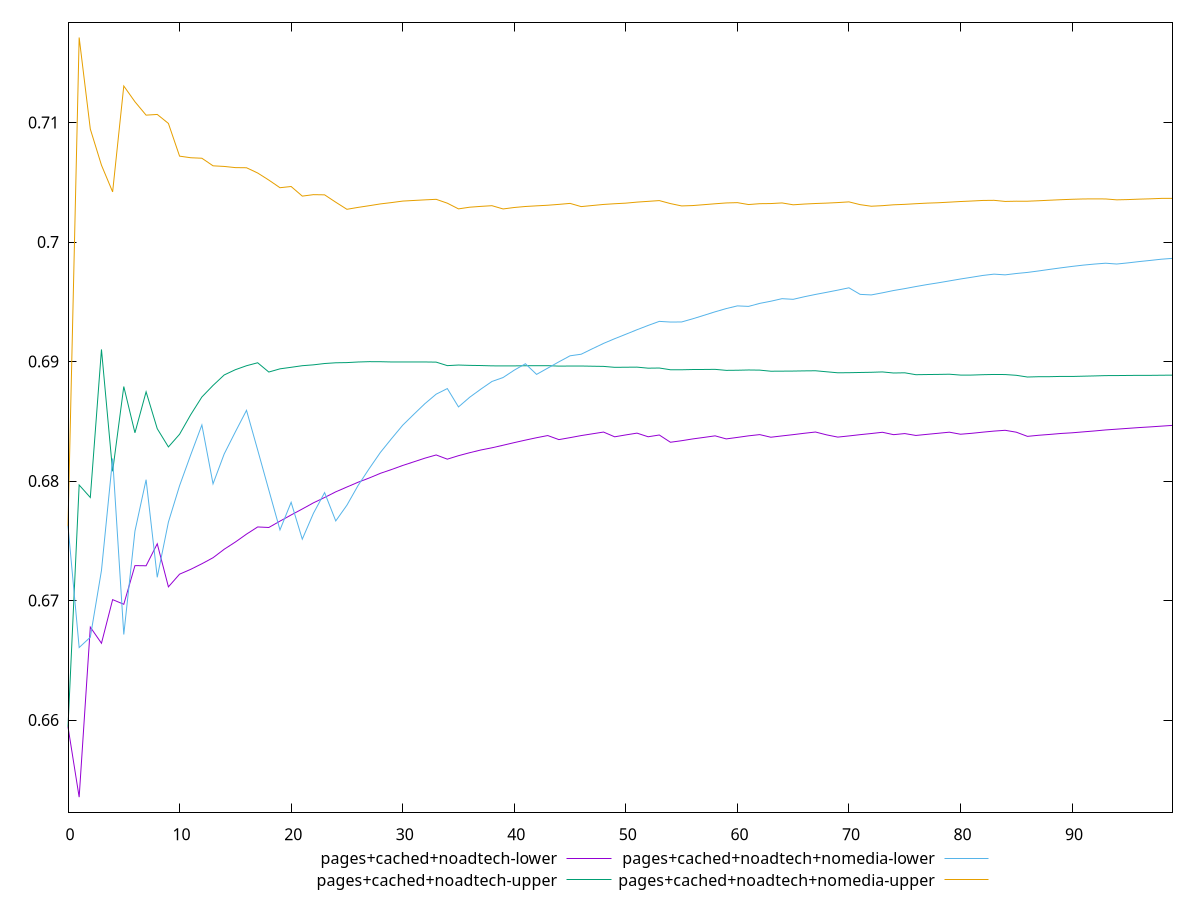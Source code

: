 reset

$pagesCachedNoadtechLower <<EOF
0 0.6594331489438882
1 0.6535549550994962
2 0.6677786155879335
3 0.6664298236094268
4 0.670079408313722
5 0.6696901826279049
6 0.6729267570390892
7 0.6729138000000965
8 0.6747530682804466
9 0.6711489508296632
10 0.6722108512807745
11 0.6726156000246746
12 0.6730815858317586
13 0.6735868828342375
14 0.6742954664431802
15 0.6748988784918523
16 0.6755610702344348
17 0.6761612157384492
18 0.6761161370045082
19 0.676649299994288
20 0.6771648094496346
21 0.6776639746528426
22 0.6781795497851143
23 0.6786266979263487
24 0.6790994078069308
25 0.6795032477666384
26 0.6799022256720999
27 0.6802575005220396
28 0.680648484109407
29 0.6809668376730815
30 0.6813056912821112
31 0.6816104099367535
32 0.681918978684708
33 0.6821843840225549
34 0.6818329093452205
35 0.682122853812337
36 0.6823719184692141
37 0.6825992560242826
38 0.6827845425896448
39 0.6829977265321512
40 0.6832168929656905
41 0.6834268981776226
42 0.683626803572168
43 0.6838079282881018
44 0.6834692043109282
45 0.683632715506671
46 0.6838057933598767
47 0.6839531616635873
48 0.6840999605621938
49 0.683703111398466
50 0.6838622435647354
51 0.6840107369802308
52 0.6837069274079589
53 0.6838538946688284
54 0.683247038398171
55 0.6833764963752024
56 0.6835265570293816
57 0.6836525853159525
58 0.6837839256672287
59 0.6835272505879304
60 0.6836526096260864
61 0.6837843117394151
62 0.6838866288875475
63 0.6836678839997675
64 0.6837782300905693
65 0.6838847889525355
66 0.6839992034716887
67 0.6841033475198736
68 0.6838645912237291
69 0.6836784165034593
70 0.6837766948782047
71 0.6838824259535978
72 0.683977514718596
73 0.6840819661251838
74 0.6838824634810432
75 0.6839727096021595
76 0.6838163798519115
77 0.6839094139976373
78 0.6839983403063408
79 0.6840900839819836
80 0.6839188041002591
81 0.6839960242521133
82 0.6840925960063454
83 0.684181379161968
84 0.6842472816987463
85 0.6840886914916807
86 0.6837400444803391
87 0.6838319502554694
88 0.683902718485365
89 0.6839819915162957
90 0.684038267754227
91 0.6841161403717201
92 0.6841921305684737
93 0.6842772517681593
94 0.6843432029064338
95 0.6844092939822047
96 0.6844752548177261
97 0.6845317047710681
98 0.6845958656366364
99 0.684657846748093
EOF

$pagesCachedNoadtechUpper <<EOF
0 0.6594331489438882
1 0.6796699889229129
2 0.6786250243505074
3 0.691010797168581
4 0.6808162467547156
5 0.687909048691765
6 0.6840372233301187
7 0.6874686070303617
8 0.6843806742702787
9 0.6828559179181403
10 0.6839161332708397
11 0.6855557455323564
12 0.687034404689605
13 0.6880025708325055
14 0.688877322934258
15 0.6893171853442773
16 0.6896495608611874
17 0.6898976815528065
18 0.6891215703938721
19 0.6893899889810121
20 0.6895184830070101
21 0.6896519562347503
22 0.6897244925025777
23 0.6898348165682453
24 0.6898963546589134
25 0.6899117593813712
26 0.6899619043615639
27 0.6899902856085737
28 0.6899863125878553
29 0.6899646626599947
30 0.6899655103225095
31 0.6899619568503876
32 0.6899645495893232
33 0.6899509542616112
34 0.6896585176398369
35 0.6897077959257261
36 0.6896797580823264
37 0.6896654731343754
38 0.6896397080358121
39 0.689633533134272
40 0.6896362075107971
41 0.6896487964730105
42 0.6896529956656499
43 0.6896545709275457
44 0.6896169123238539
45 0.6896238803782748
46 0.689625629905928
47 0.6896091147544684
48 0.6895941295242356
49 0.689515541368448
50 0.689524320983813
51 0.6895326242960524
52 0.6894453652382134
53 0.6894580533674395
54 0.6893130660103852
55 0.6893117753161399
56 0.6893326731106273
57 0.689336470767365
58 0.6893462841193934
59 0.6892628773754881
60 0.6892720986390235
61 0.6892938715893622
62 0.6892820500409435
63 0.6891901447526328
64 0.6891961321402911
65 0.6892032791241036
66 0.6892188209397153
67 0.6892286474435384
68 0.689142857300957
69 0.6890593754809067
70 0.6890667605348115
71 0.6890853396257106
72 0.6891012220623229
73 0.689130933948733
74 0.6890410362084916
75 0.6890584624939979
76 0.6888991648848339
77 0.6889129968451394
78 0.6889232211216214
79 0.6889393198751755
80 0.6888674595976978
81 0.6888686160358015
82 0.6889001430837373
83 0.6889188326277618
84 0.6889120755886909
85 0.6888480201432462
86 0.6887050022594542
87 0.688731522689143
88 0.6887339486997159
89 0.688756003541114
90 0.6887514016494113
91 0.6887750203930446
92 0.688796852170416
93 0.6888229732432375
94 0.6888272299707292
95 0.6888363324190906
96 0.6888455164049819
97 0.6888447224486763
98 0.6888541872412437
99 0.688863303513819
EOF

$pagesCachedNoadtechNomediaLower <<EOF
0 0.6762445564959131
1 0.6660728961584507
2 0.6669390738404282
3 0.6725259469527585
4 0.6818870459246272
5 0.6671619929374674
6 0.6758120411465989
7 0.6801146182322584
8 0.6719484668026304
9 0.6765694209069272
10 0.6796104822496949
11 0.6821935369614028
12 0.6846944275659375
13 0.6797676136153047
14 0.6822679703435248
15 0.6841152430820108
16 0.6859189831552077
17 0.6826023106959889
18 0.6792497868630027
19 0.6759143853767487
20 0.6782245431234404
21 0.6751394857657756
22 0.6773063434991662
23 0.6790342752114225
24 0.6766649287233264
25 0.6779823233497522
26 0.6796294651284644
27 0.6810423436756448
28 0.6823955102179624
29 0.683551997858246
30 0.6846722786660153
31 0.6855880784081135
32 0.6864843402669201
33 0.6872703911987152
34 0.6877392506476006
35 0.6862040155856014
36 0.6870101338430572
37 0.6876888274693309
38 0.6883339889315654
39 0.6886645872354958
40 0.6892806994396365
41 0.6898162193348583
42 0.6889255270127231
43 0.6894493844961954
44 0.6899753574298071
45 0.6904799676965683
46 0.6906129073315631
47 0.6910707285870112
48 0.6915175710543205
49 0.6919110013129046
50 0.6922835030446199
51 0.692661641904434
52 0.693021574676014
53 0.693360713559598
54 0.6933046586499046
55 0.693311289060591
56 0.6935773898404466
57 0.6938690890169966
58 0.6941607505788773
59 0.6944317940723519
60 0.6946564410417069
61 0.6946139333579544
62 0.6948657062108872
63 0.6950466573037155
64 0.6952597736607251
65 0.6952063878210586
66 0.6954218361227176
67 0.69561510531187
68 0.6957912905347337
69 0.6959752191971914
70 0.6961696959889033
71 0.6956202990716563
72 0.6955735392581914
73 0.6957491950125608
74 0.6959420416636475
75 0.6961010667629204
76 0.6962759942211889
77 0.6964393146342981
78 0.6965862343444829
79 0.6967465178346466
80 0.6969065291286466
81 0.6970527326540683
82 0.6972031070704456
83 0.697313023209713
84 0.6972529628336466
85 0.6973654661471611
86 0.6974565669895902
87 0.6975799609867699
88 0.6977127711478305
89 0.6978394240841269
90 0.6979595121164134
91 0.6980673034083436
92 0.6981554687115796
93 0.6982259242856869
94 0.6981586086448479
95 0.6982537753242786
96 0.6983624484980383
97 0.698459497237748
98 0.698562120852358
99 0.6986316475719846
EOF

$pagesCachedNoadtechNomediaUpper <<EOF
0 0.6762445564959131
1 0.7171120472502378
2 0.7094498821666999
3 0.7064277013624958
4 0.7041935908946063
5 0.7130531981591891
6 0.7117349195458107
7 0.7106151739607773
8 0.710673765812836
9 0.7099198244394419
10 0.7071848716575861
11 0.7070511573439918
12 0.7070098895649808
13 0.7063754382918114
14 0.7063242235996416
15 0.7062254750749095
16 0.7062130276792886
17 0.7057741553625683
18 0.705181556428998
19 0.70454341630537
20 0.7046447600800085
21 0.703840735546344
22 0.7039626440918718
23 0.7039473541059926
24 0.7033301848498636
25 0.7027372454523431
26 0.7028969976698884
27 0.7030387969184619
28 0.7031878513297747
29 0.7033001554483469
30 0.7034247012681016
31 0.7034770801578464
32 0.7035277012492829
33 0.7035722785494376
34 0.7032496268217114
35 0.7027730043609463
36 0.7029120687982575
37 0.7029818159716195
38 0.703038865420849
39 0.702766439387236
40 0.7028886330012021
41 0.7029725698976756
42 0.7030268483029644
43 0.7030771955778091
44 0.7031497396101196
45 0.7032318745930441
46 0.7029633244995289
47 0.7030548930711071
48 0.703143100480441
49 0.7032038277588786
50 0.7032524328314427
51 0.7033383942073812
52 0.7034023401482317
53 0.7034665743917465
54 0.7032156680694991
55 0.7030191897988785
56 0.7030502691723891
57 0.7031237927068555
58 0.7032002587836975
59 0.7032688439026789
60 0.7032946247471732
61 0.7031350957180433
62 0.7032066678638917
63 0.7032182017290713
64 0.7032702515323741
65 0.7031143594109939
66 0.7031759938972477
67 0.7032222726238777
68 0.7032553291858505
69 0.7033009300389489
70 0.7033588389326572
71 0.7031270225330432
72 0.702994431659905
73 0.7030416636062214
74 0.7031141706109942
75 0.7031511181041739
76 0.7032057053889063
77 0.7032537606942751
78 0.7032855739371919
79 0.7033365706814669
80 0.7033881053700751
81 0.7034301883533143
82 0.7034773909881618
83 0.7034888394482522
84 0.7033958223635348
85 0.7034148843213028
86 0.7034138011371065
87 0.7034531119780745
88 0.7034979562507223
89 0.7035400177641643
90 0.7035758487579945
91 0.7036024048932801
92 0.7036099055732445
93 0.7036033962549645
94 0.7035287524693581
95 0.7035511946768624
96 0.7035868678307925
97 0.7036132373341004
98 0.7036497098272283
99 0.7036526412759853
EOF

set key outside below
set xrange [0:99]
set yrange [0.6522838132564814:0.7183831890932526]
set trange [0.6522838132564814:0.7183831890932526]
set terminal svg size 640, 560 enhanced background rgb 'white'
set output "report_0_00242021-02-20T12:25:28.543Z/meta/scoreEstimate/comparison/sorted/2_vs_3.svg"

plot $pagesCachedNoadtechLower title "pages+cached+noadtech-lower" with line, \
     $pagesCachedNoadtechUpper title "pages+cached+noadtech-upper" with line, \
     $pagesCachedNoadtechNomediaLower title "pages+cached+noadtech+nomedia-lower" with line, \
     $pagesCachedNoadtechNomediaUpper title "pages+cached+noadtech+nomedia-upper" with line

reset
